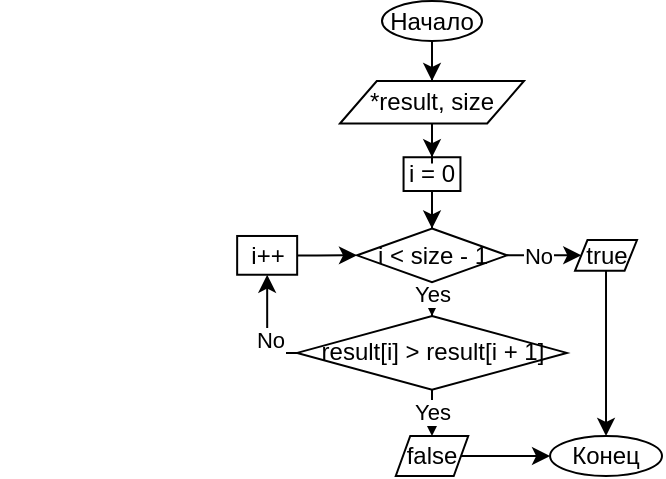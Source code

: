 <mxfile version="13.1.8" type="device"><diagram id="C5RBs43oDa-KdzZeNtuy" name="Page-1"><mxGraphModel dx="635" dy="253" grid="1" gridSize="10" guides="1" tooltips="1" connect="1" arrows="1" fold="1" page="1" pageScale="1" pageWidth="827" pageHeight="1169" math="0" shadow="0"><root><mxCell id="WIyWlLk6GJQsqaUBKTNV-0"/><mxCell id="WIyWlLk6GJQsqaUBKTNV-1" parent="WIyWlLk6GJQsqaUBKTNV-0"/><mxCell id="bj5KsWAAJyKkPCg6QgZc-499" style="edgeStyle=orthogonalEdgeStyle;rounded=0;orthogonalLoop=1;jettySize=auto;html=1;entryX=0.5;entryY=0;entryDx=0;entryDy=0;" edge="1" parent="WIyWlLk6GJQsqaUBKTNV-1" source="bj5KsWAAJyKkPCg6QgZc-478" target="bj5KsWAAJyKkPCg6QgZc-489"><mxGeometry relative="1" as="geometry"/></mxCell><mxCell id="bj5KsWAAJyKkPCg6QgZc-478" value="Начало" style="ellipse;whiteSpace=wrap;html=1;" vertex="1" parent="WIyWlLk6GJQsqaUBKTNV-1"><mxGeometry x="400" y="52.5" width="50" height="20" as="geometry"/></mxCell><mxCell id="bj5KsWAAJyKkPCg6QgZc-501" style="edgeStyle=orthogonalEdgeStyle;rounded=0;orthogonalLoop=1;jettySize=auto;html=1;entryX=0.5;entryY=0;entryDx=0;entryDy=0;" edge="1" parent="WIyWlLk6GJQsqaUBKTNV-1" source="bj5KsWAAJyKkPCg6QgZc-480" target="bj5KsWAAJyKkPCg6QgZc-484"><mxGeometry relative="1" as="geometry"/></mxCell><mxCell id="bj5KsWAAJyKkPCg6QgZc-480" value="i = 0" style="rounded=0;whiteSpace=wrap;html=1;fontFamily=Helvetica;fontSize=12;fontColor=#000000;align=center;strokeColor=#000000;fillColor=#ffffff;" vertex="1" parent="WIyWlLk6GJQsqaUBKTNV-1"><mxGeometry x="410.78" y="130.62" width="28.44" height="16.88" as="geometry"/></mxCell><mxCell id="bj5KsWAAJyKkPCg6QgZc-503" style="edgeStyle=orthogonalEdgeStyle;rounded=0;orthogonalLoop=1;jettySize=auto;html=1;entryX=0.5;entryY=0;entryDx=0;entryDy=0;" edge="1" parent="WIyWlLk6GJQsqaUBKTNV-1" source="bj5KsWAAJyKkPCg6QgZc-484" target="bj5KsWAAJyKkPCg6QgZc-494"><mxGeometry relative="1" as="geometry"/></mxCell><mxCell id="bj5KsWAAJyKkPCg6QgZc-504" value="Yes" style="edgeLabel;html=1;align=center;verticalAlign=middle;resizable=0;points=[];" vertex="1" connectable="0" parent="bj5KsWAAJyKkPCg6QgZc-503"><mxGeometry x="-0.808" relative="1" as="geometry"><mxPoint as="offset"/></mxGeometry></mxCell><mxCell id="bj5KsWAAJyKkPCg6QgZc-510" value="No" style="edgeStyle=orthogonalEdgeStyle;rounded=0;orthogonalLoop=1;jettySize=auto;html=1;" edge="1" parent="WIyWlLk6GJQsqaUBKTNV-1" source="bj5KsWAAJyKkPCg6QgZc-484" target="bj5KsWAAJyKkPCg6QgZc-496"><mxGeometry relative="1" as="geometry"/></mxCell><mxCell id="bj5KsWAAJyKkPCg6QgZc-484" value="i &amp;lt; size - 1" style="rhombus;whiteSpace=wrap;html=1;" vertex="1" parent="WIyWlLk6GJQsqaUBKTNV-1"><mxGeometry x="387.5" y="166.24" width="75" height="26.88" as="geometry"/></mxCell><mxCell id="bj5KsWAAJyKkPCg6QgZc-512" style="edgeStyle=orthogonalEdgeStyle;rounded=0;orthogonalLoop=1;jettySize=auto;html=1;entryX=0;entryY=0.5;entryDx=0;entryDy=0;" edge="1" parent="WIyWlLk6GJQsqaUBKTNV-1" source="bj5KsWAAJyKkPCg6QgZc-486" target="bj5KsWAAJyKkPCg6QgZc-487"><mxGeometry relative="1" as="geometry"/></mxCell><mxCell id="bj5KsWAAJyKkPCg6QgZc-486" value="false" style="shape=parallelogram;perimeter=parallelogramPerimeter;whiteSpace=wrap;html=1;fontFamily=Helvetica;fontSize=12;fontColor=#000000;align=center;strokeColor=#000000;fillColor=#ffffff;" vertex="1" parent="WIyWlLk6GJQsqaUBKTNV-1"><mxGeometry x="406.87" y="270" width="36.25" height="20" as="geometry"/></mxCell><mxCell id="bj5KsWAAJyKkPCg6QgZc-487" value="Конец" style="ellipse;whiteSpace=wrap;html=1;" vertex="1" parent="WIyWlLk6GJQsqaUBKTNV-1"><mxGeometry x="484.03" y="270" width="55.97" height="20" as="geometry"/></mxCell><mxCell id="bj5KsWAAJyKkPCg6QgZc-500" style="edgeStyle=orthogonalEdgeStyle;rounded=0;orthogonalLoop=1;jettySize=auto;html=1;entryX=0.5;entryY=0;entryDx=0;entryDy=0;" edge="1" parent="WIyWlLk6GJQsqaUBKTNV-1" source="bj5KsWAAJyKkPCg6QgZc-489" target="bj5KsWAAJyKkPCg6QgZc-480"><mxGeometry relative="1" as="geometry"/></mxCell><mxCell id="bj5KsWAAJyKkPCg6QgZc-489" value="*result, size" style="shape=parallelogram;perimeter=parallelogramPerimeter;whiteSpace=wrap;html=1;fontFamily=Helvetica;fontSize=12;fontColor=#000000;align=center;strokeColor=#000000;fillColor=#ffffff;" vertex="1" parent="WIyWlLk6GJQsqaUBKTNV-1"><mxGeometry x="379" y="92.5" width="92" height="21.25" as="geometry"/></mxCell><mxCell id="bj5KsWAAJyKkPCg6QgZc-490" style="edgeStyle=orthogonalEdgeStyle;rounded=0;orthogonalLoop=1;jettySize=auto;html=1;exitX=0.5;exitY=1;exitDx=0;exitDy=0;" edge="1" parent="WIyWlLk6GJQsqaUBKTNV-1"><mxGeometry relative="1" as="geometry"><mxPoint x="216.875" y="92.5" as="sourcePoint"/><mxPoint x="216.875" y="92.5" as="targetPoint"/></mxGeometry></mxCell><mxCell id="bj5KsWAAJyKkPCg6QgZc-505" style="edgeStyle=orthogonalEdgeStyle;rounded=0;orthogonalLoop=1;jettySize=auto;html=1;entryX=0.5;entryY=1;entryDx=0;entryDy=0;" edge="1" parent="WIyWlLk6GJQsqaUBKTNV-1" source="bj5KsWAAJyKkPCg6QgZc-494" target="bj5KsWAAJyKkPCg6QgZc-498"><mxGeometry relative="1" as="geometry"><Array as="points"><mxPoint x="343" y="228"/></Array></mxGeometry></mxCell><mxCell id="bj5KsWAAJyKkPCg6QgZc-506" value="No" style="edgeLabel;html=1;align=center;verticalAlign=middle;resizable=0;points=[];" vertex="1" connectable="0" parent="bj5KsWAAJyKkPCg6QgZc-505"><mxGeometry x="-0.491" y="-7" relative="1" as="geometry"><mxPoint as="offset"/></mxGeometry></mxCell><mxCell id="bj5KsWAAJyKkPCg6QgZc-508" style="edgeStyle=orthogonalEdgeStyle;rounded=0;orthogonalLoop=1;jettySize=auto;html=1;entryX=0.5;entryY=0;entryDx=0;entryDy=0;" edge="1" parent="WIyWlLk6GJQsqaUBKTNV-1" source="bj5KsWAAJyKkPCg6QgZc-494" target="bj5KsWAAJyKkPCg6QgZc-486"><mxGeometry relative="1" as="geometry"/></mxCell><mxCell id="bj5KsWAAJyKkPCg6QgZc-509" value="Yes" style="edgeLabel;html=1;align=center;verticalAlign=middle;resizable=0;points=[];" vertex="1" connectable="0" parent="bj5KsWAAJyKkPCg6QgZc-508"><mxGeometry x="-0.634" relative="1" as="geometry"><mxPoint as="offset"/></mxGeometry></mxCell><mxCell id="bj5KsWAAJyKkPCg6QgZc-494" value="result[i] &amp;gt; result[i + 1]" style="rhombus;whiteSpace=wrap;html=1;" vertex="1" parent="WIyWlLk6GJQsqaUBKTNV-1"><mxGeometry x="357.58" y="210" width="134.84" height="36.88" as="geometry"/></mxCell><mxCell id="bj5KsWAAJyKkPCg6QgZc-511" style="edgeStyle=orthogonalEdgeStyle;rounded=0;orthogonalLoop=1;jettySize=auto;html=1;entryX=0.5;entryY=0;entryDx=0;entryDy=0;" edge="1" parent="WIyWlLk6GJQsqaUBKTNV-1" source="bj5KsWAAJyKkPCg6QgZc-496" target="bj5KsWAAJyKkPCg6QgZc-487"><mxGeometry relative="1" as="geometry"/></mxCell><mxCell id="bj5KsWAAJyKkPCg6QgZc-496" value="true" style="shape=parallelogram;perimeter=parallelogramPerimeter;whiteSpace=wrap;html=1;fontFamily=Helvetica;fontSize=12;fontColor=#000000;align=center;strokeColor=#000000;fillColor=#ffffff;" vertex="1" parent="WIyWlLk6GJQsqaUBKTNV-1"><mxGeometry x="496.53" y="172.02" width="30.97" height="15.32" as="geometry"/></mxCell><mxCell id="bj5KsWAAJyKkPCg6QgZc-507" style="edgeStyle=orthogonalEdgeStyle;rounded=0;orthogonalLoop=1;jettySize=auto;html=1;entryX=0;entryY=0.5;entryDx=0;entryDy=0;" edge="1" parent="WIyWlLk6GJQsqaUBKTNV-1" source="bj5KsWAAJyKkPCg6QgZc-498" target="bj5KsWAAJyKkPCg6QgZc-484"><mxGeometry relative="1" as="geometry"/></mxCell><mxCell id="bj5KsWAAJyKkPCg6QgZc-498" value="i++" style="rounded=0;whiteSpace=wrap;html=1;fontFamily=Helvetica;fontSize=12;fontColor=#000000;align=center;strokeColor=#000000;fillColor=#ffffff;" vertex="1" parent="WIyWlLk6GJQsqaUBKTNV-1"><mxGeometry x="327.58" y="169.99" width="30" height="19.38" as="geometry"/></mxCell></root></mxGraphModel></diagram></mxfile>